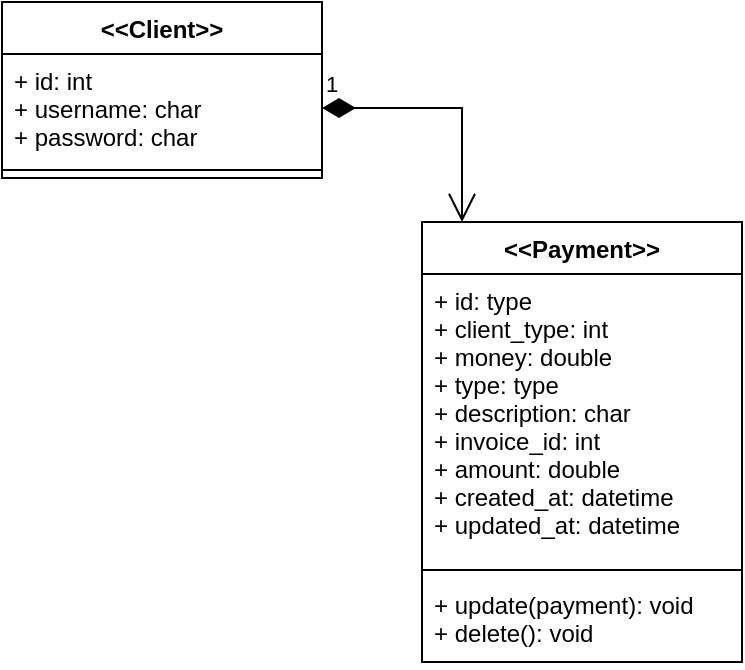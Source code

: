 <mxfile version="15.5.4" type="github"><diagram id="C5RBs43oDa-KdzZeNtuy" name="Page-1"><mxGraphModel dx="786" dy="561" grid="1" gridSize="10" guides="1" tooltips="1" connect="1" arrows="1" fold="1" page="1" pageScale="1" pageWidth="827" pageHeight="1169" math="0" shadow="0"><root><mxCell id="WIyWlLk6GJQsqaUBKTNV-0"/><mxCell id="WIyWlLk6GJQsqaUBKTNV-1" parent="WIyWlLk6GJQsqaUBKTNV-0"/><mxCell id="dXifLNA8t-zmaQF2KiPo-1" value="&lt;&lt;Client&gt;&gt;" style="swimlane;fontStyle=1;align=center;verticalAlign=top;childLayout=stackLayout;horizontal=1;startSize=26;horizontalStack=0;resizeParent=1;resizeParentMax=0;resizeLast=0;collapsible=1;marginBottom=0;" vertex="1" parent="WIyWlLk6GJQsqaUBKTNV-1"><mxGeometry x="140" y="100" width="160" height="88" as="geometry"/></mxCell><mxCell id="dXifLNA8t-zmaQF2KiPo-2" value="+ id: int&#10;+ username: char&#10;+ password: char" style="text;strokeColor=none;fillColor=none;align=left;verticalAlign=top;spacingLeft=4;spacingRight=4;overflow=hidden;rotatable=0;points=[[0,0.5],[1,0.5]];portConstraint=eastwest;" vertex="1" parent="dXifLNA8t-zmaQF2KiPo-1"><mxGeometry y="26" width="160" height="54" as="geometry"/></mxCell><mxCell id="dXifLNA8t-zmaQF2KiPo-3" value="" style="line;strokeWidth=1;fillColor=none;align=left;verticalAlign=middle;spacingTop=-1;spacingLeft=3;spacingRight=3;rotatable=0;labelPosition=right;points=[];portConstraint=eastwest;" vertex="1" parent="dXifLNA8t-zmaQF2KiPo-1"><mxGeometry y="80" width="160" height="8" as="geometry"/></mxCell><mxCell id="dXifLNA8t-zmaQF2KiPo-10" value="&lt;&lt;Payment&gt;&gt;&#10;" style="swimlane;fontStyle=1;align=center;verticalAlign=top;childLayout=stackLayout;horizontal=1;startSize=26;horizontalStack=0;resizeParent=1;resizeParentMax=0;resizeLast=0;collapsible=1;marginBottom=0;" vertex="1" parent="WIyWlLk6GJQsqaUBKTNV-1"><mxGeometry x="350" y="210" width="160" height="220" as="geometry"/></mxCell><mxCell id="dXifLNA8t-zmaQF2KiPo-11" value="+ id: type&#10;+ client_type: int&#10;+ money: double&#10;+ type: type&#10;+ description: char&#10;+ invoice_id: int&#10;+ amount: double&#10;+ created_at: datetime&#10;+ updated_at: datetime" style="text;strokeColor=none;fillColor=none;align=left;verticalAlign=top;spacingLeft=4;spacingRight=4;overflow=hidden;rotatable=0;points=[[0,0.5],[1,0.5]];portConstraint=eastwest;" vertex="1" parent="dXifLNA8t-zmaQF2KiPo-10"><mxGeometry y="26" width="160" height="144" as="geometry"/></mxCell><mxCell id="dXifLNA8t-zmaQF2KiPo-12" value="" style="line;strokeWidth=1;fillColor=none;align=left;verticalAlign=middle;spacingTop=-1;spacingLeft=3;spacingRight=3;rotatable=0;labelPosition=right;points=[];portConstraint=eastwest;" vertex="1" parent="dXifLNA8t-zmaQF2KiPo-10"><mxGeometry y="170" width="160" height="8" as="geometry"/></mxCell><mxCell id="dXifLNA8t-zmaQF2KiPo-13" value="+ update(payment): void&#10;+ delete(): void" style="text;strokeColor=none;fillColor=none;align=left;verticalAlign=top;spacingLeft=4;spacingRight=4;overflow=hidden;rotatable=0;points=[[0,0.5],[1,0.5]];portConstraint=eastwest;" vertex="1" parent="dXifLNA8t-zmaQF2KiPo-10"><mxGeometry y="178" width="160" height="42" as="geometry"/></mxCell><mxCell id="dXifLNA8t-zmaQF2KiPo-14" value="1" style="endArrow=open;html=1;endSize=12;startArrow=diamondThin;startSize=14;startFill=1;edgeStyle=orthogonalEdgeStyle;align=left;verticalAlign=bottom;rounded=0;" edge="1" parent="WIyWlLk6GJQsqaUBKTNV-1" source="dXifLNA8t-zmaQF2KiPo-2" target="dXifLNA8t-zmaQF2KiPo-10"><mxGeometry x="-1" y="3" relative="1" as="geometry"><mxPoint x="210" y="250" as="sourcePoint"/><mxPoint x="370" y="250" as="targetPoint"/><Array as="points"><mxPoint x="370" y="153"/></Array></mxGeometry></mxCell></root></mxGraphModel></diagram></mxfile>